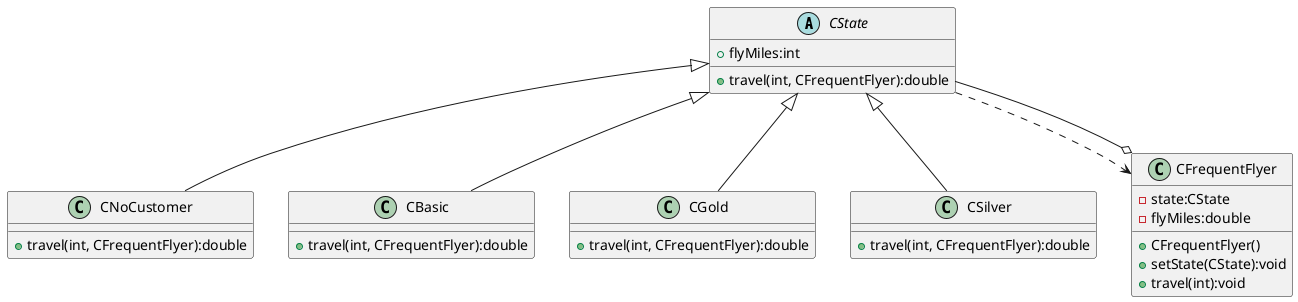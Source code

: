 @startuml
'https://plantuml.com/class-diagram

abstract class CState {
    +flyMiles:int
    +travel(int, CFrequentFlyer):double
}

class CNoCustomer extends CState {
    +travel(int, CFrequentFlyer):double
}

class CBasic extends CState {
    +travel(int, CFrequentFlyer):double
}

class CGold extends CState {
    +travel(int, CFrequentFlyer):double
}

class CSilver extends CState {
    +travel(int, CFrequentFlyer):double
}

class CFrequentFlyer {
    -state:CState
    -flyMiles:double
    +CFrequentFlyer()
    +setState(CState):void
    +travel(int):void
}

CFrequentFlyer o-- CState
CState ..> CFrequentFlyer

@enduml